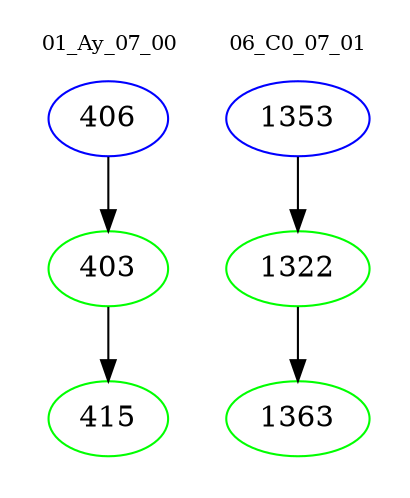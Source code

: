 digraph{
subgraph cluster_0 {
color = white
label = "01_Ay_07_00";
fontsize=10;
T0_406 [label="406", color="blue"]
T0_406 -> T0_403 [color="black"]
T0_403 [label="403", color="green"]
T0_403 -> T0_415 [color="black"]
T0_415 [label="415", color="green"]
}
subgraph cluster_1 {
color = white
label = "06_C0_07_01";
fontsize=10;
T1_1353 [label="1353", color="blue"]
T1_1353 -> T1_1322 [color="black"]
T1_1322 [label="1322", color="green"]
T1_1322 -> T1_1363 [color="black"]
T1_1363 [label="1363", color="green"]
}
}
